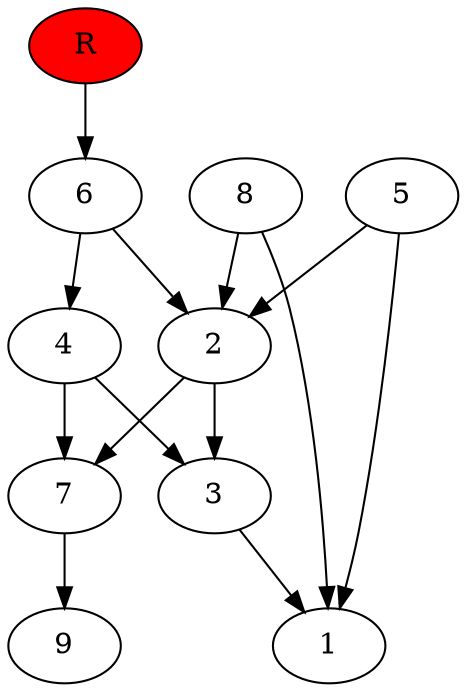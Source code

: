digraph prb36065 {
	1
	2
	3
	4
	5
	6
	7
	8
	R [fillcolor="#ff0000" style=filled]
	2 -> 3
	2 -> 7
	3 -> 1
	4 -> 3
	4 -> 7
	5 -> 1
	5 -> 2
	6 -> 2
	6 -> 4
	7 -> 9
	8 -> 1
	8 -> 2
	R -> 6
}
